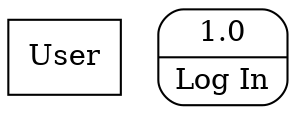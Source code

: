 digraph dfd2{ 
node[shape=record]
200 [label="User" shape=box];
201 [label="{<f0> 1.0|<f1> Log In }" shape=Mrecord];
}